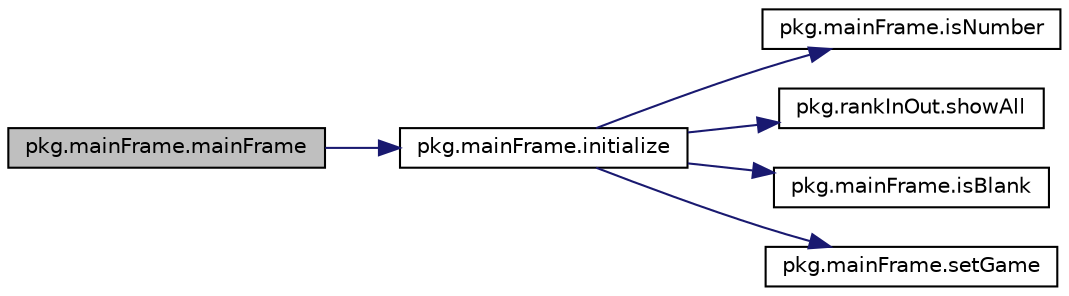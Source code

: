 digraph "pkg.mainFrame.mainFrame"
{
  edge [fontname="Helvetica",fontsize="10",labelfontname="Helvetica",labelfontsize="10"];
  node [fontname="Helvetica",fontsize="10",shape=record];
  rankdir="LR";
  Node1 [label="pkg.mainFrame.mainFrame",height=0.2,width=0.4,color="black", fillcolor="grey75", style="filled", fontcolor="black"];
  Node1 -> Node2 [color="midnightblue",fontsize="10",style="solid",fontname="Helvetica"];
  Node2 [label="pkg.mainFrame.initialize",height=0.2,width=0.4,color="black", fillcolor="white", style="filled",URL="$classpkg_1_1main_frame.html#af97296a25c6856f7a7078d0418773229"];
  Node2 -> Node3 [color="midnightblue",fontsize="10",style="solid",fontname="Helvetica"];
  Node3 [label="pkg.mainFrame.isNumber",height=0.2,width=0.4,color="black", fillcolor="white", style="filled",URL="$classpkg_1_1main_frame.html#a7de04de5a18ef73c659082c62f4fd250"];
  Node2 -> Node4 [color="midnightblue",fontsize="10",style="solid",fontname="Helvetica"];
  Node4 [label="pkg.rankInOut.showAll",height=0.2,width=0.4,color="black", fillcolor="white", style="filled",URL="$classpkg_1_1rank_in_out.html#aac3fb70f8205bdfeb25a6c98a0f4aba8"];
  Node2 -> Node5 [color="midnightblue",fontsize="10",style="solid",fontname="Helvetica"];
  Node5 [label="pkg.mainFrame.isBlank",height=0.2,width=0.4,color="black", fillcolor="white", style="filled",URL="$classpkg_1_1main_frame.html#af58a9fa8a1605e5af98f91662963715b"];
  Node2 -> Node6 [color="midnightblue",fontsize="10",style="solid",fontname="Helvetica"];
  Node6 [label="pkg.mainFrame.setGame",height=0.2,width=0.4,color="black", fillcolor="white", style="filled",URL="$classpkg_1_1main_frame.html#afee0fd4f159914a14f60d540051e99da"];
}
